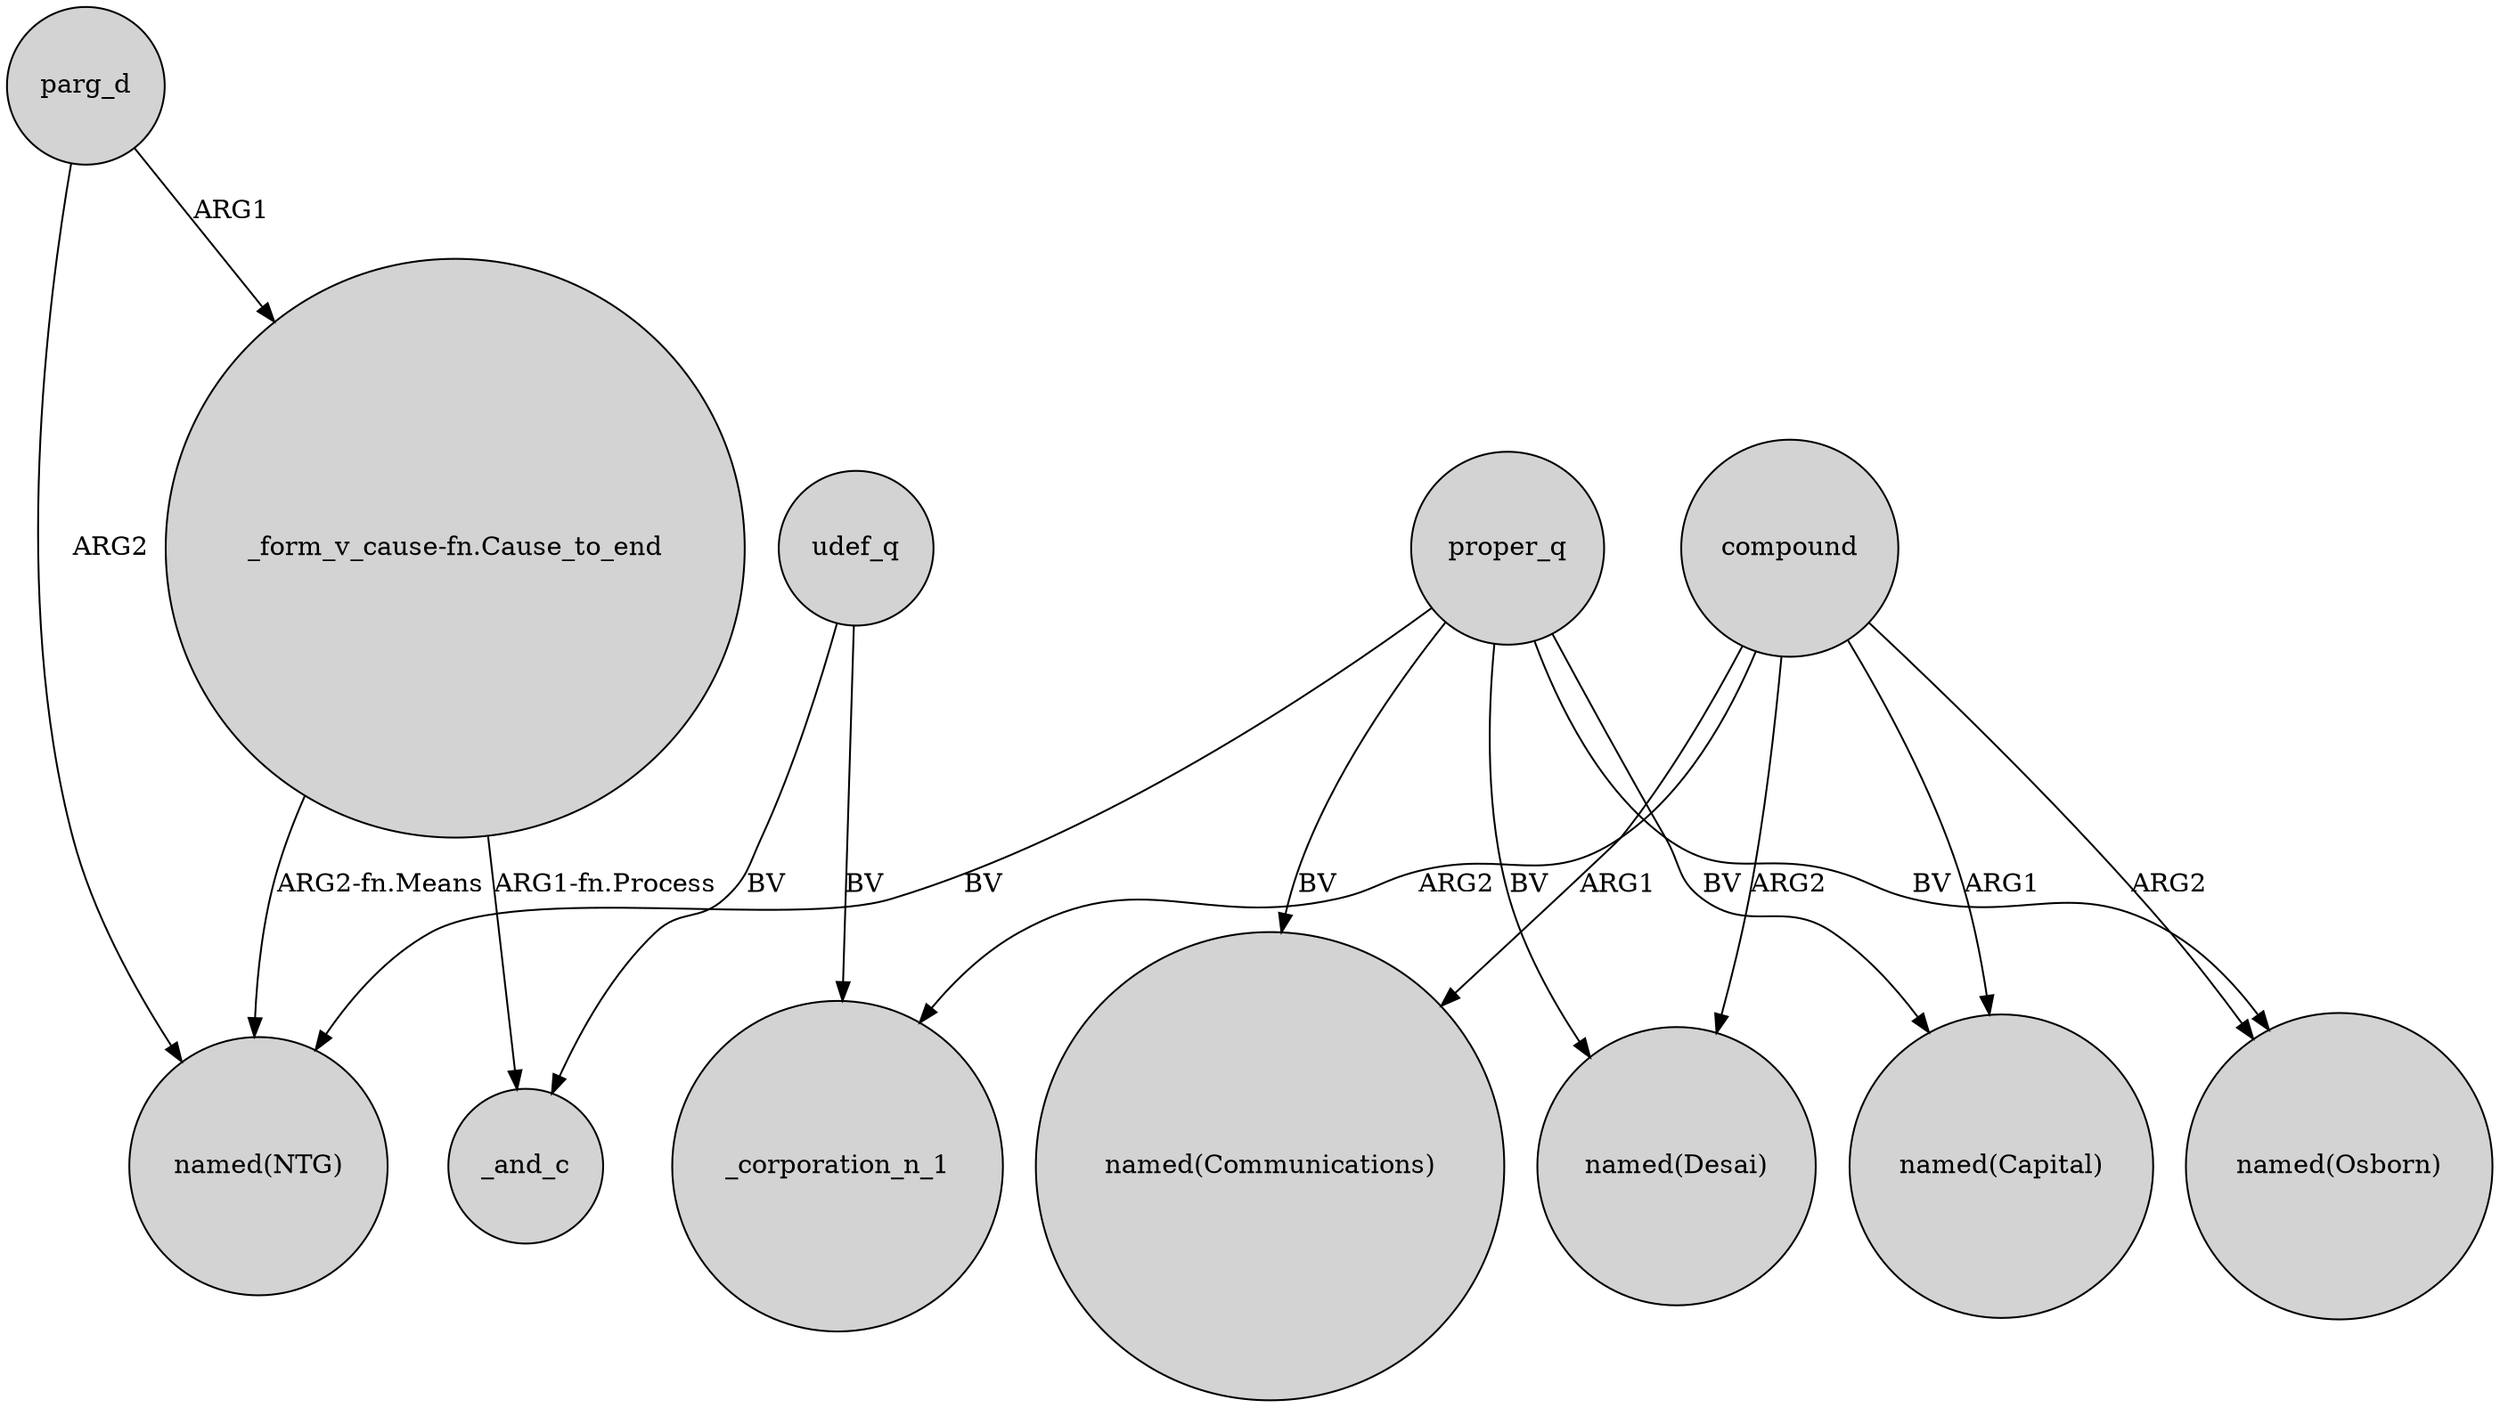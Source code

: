 digraph {
	node [shape=circle style=filled]
	proper_q -> "named(NTG)" [label=BV]
	proper_q -> "named(Communications)" [label=BV]
	"_form_v_cause-fn.Cause_to_end" -> "named(NTG)" [label="ARG2-fn.Means"]
	compound -> "named(Capital)" [label=ARG1]
	udef_q -> _corporation_n_1 [label=BV]
	proper_q -> "named(Desai)" [label=BV]
	"_form_v_cause-fn.Cause_to_end" -> _and_c [label="ARG1-fn.Process"]
	compound -> "named(Osborn)" [label=ARG2]
	compound -> "named(Communications)" [label=ARG1]
	compound -> _corporation_n_1 [label=ARG2]
	udef_q -> _and_c [label=BV]
	parg_d -> "named(NTG)" [label=ARG2]
	parg_d -> "_form_v_cause-fn.Cause_to_end" [label=ARG1]
	proper_q -> "named(Capital)" [label=BV]
	compound -> "named(Desai)" [label=ARG2]
	proper_q -> "named(Osborn)" [label=BV]
}
